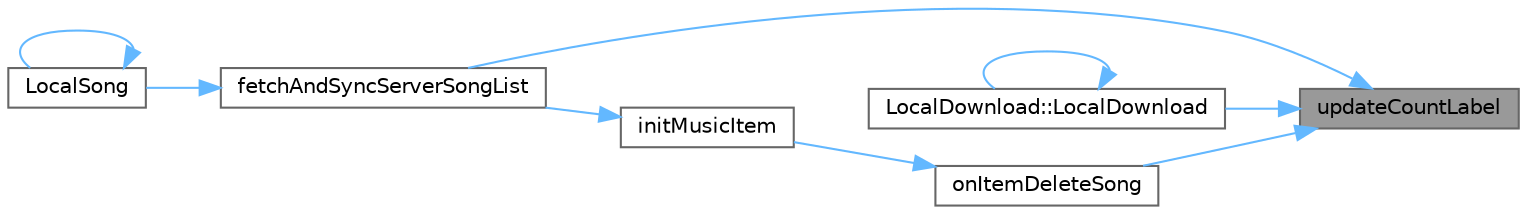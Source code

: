 digraph "updateCountLabel"
{
 // LATEX_PDF_SIZE
  bgcolor="transparent";
  edge [fontname=Helvetica,fontsize=10,labelfontname=Helvetica,labelfontsize=10];
  node [fontname=Helvetica,fontsize=10,shape=box,height=0.2,width=0.4];
  rankdir="RL";
  Node1 [id="Node000001",label="updateCountLabel",height=0.2,width=0.4,color="gray40", fillcolor="grey60", style="filled", fontcolor="black",tooltip="更新数量标签信号"];
  Node1 -> Node2 [id="edge1_Node000001_Node000002",dir="back",color="steelblue1",style="solid",tooltip=" "];
  Node2 [id="Node000002",label="fetchAndSyncServerSongList",height=0.2,width=0.4,color="grey40", fillcolor="white", style="filled",URL="$class_local_song.html#a97a0739f99953381d5aecf97d7776609",tooltip="从服务器同步歌曲列表"];
  Node2 -> Node3 [id="edge2_Node000002_Node000003",dir="back",color="steelblue1",style="solid",tooltip=" "];
  Node3 [id="Node000003",label="LocalSong",height=0.2,width=0.4,color="grey40", fillcolor="white", style="filled",URL="$class_local_song.html#a9375f55dd6d49239d63d3c19eaef2237",tooltip="构造函数，初始化本地歌曲界面"];
  Node3 -> Node3 [id="edge3_Node000003_Node000003",dir="back",color="steelblue1",style="solid",tooltip=" "];
  Node1 -> Node4 [id="edge4_Node000001_Node000004",dir="back",color="steelblue1",style="solid",tooltip=" "];
  Node4 [id="Node000004",label="LocalDownload::LocalDownload",height=0.2,width=0.4,color="grey40", fillcolor="white", style="filled",URL="$class_local_download.html#aab413ca86e136b2f69074a5fbb2aa4c1",tooltip="构造函数，初始化本地下载界面"];
  Node4 -> Node4 [id="edge5_Node000004_Node000004",dir="back",color="steelblue1",style="solid",tooltip=" "];
  Node1 -> Node5 [id="edge6_Node000001_Node000005",dir="back",color="steelblue1",style="solid",tooltip=" "];
  Node5 [id="Node000005",label="onItemDeleteSong",height=0.2,width=0.4,color="grey40", fillcolor="white", style="filled",URL="$class_local_song.html#af5ddd758aac4d0083427a8eac26aebbd",tooltip="删除歌曲槽函数"];
  Node5 -> Node6 [id="edge7_Node000005_Node000006",dir="back",color="steelblue1",style="solid",tooltip=" "];
  Node6 [id="Node000006",label="initMusicItem",height=0.2,width=0.4,color="grey40", fillcolor="white", style="filled",URL="$class_local_song.html#a4c31fa17ce6a5cc8533d92486ed88966",tooltip="初始化音乐项"];
  Node6 -> Node2 [id="edge8_Node000006_Node000002",dir="back",color="steelblue1",style="solid",tooltip=" "];
}
